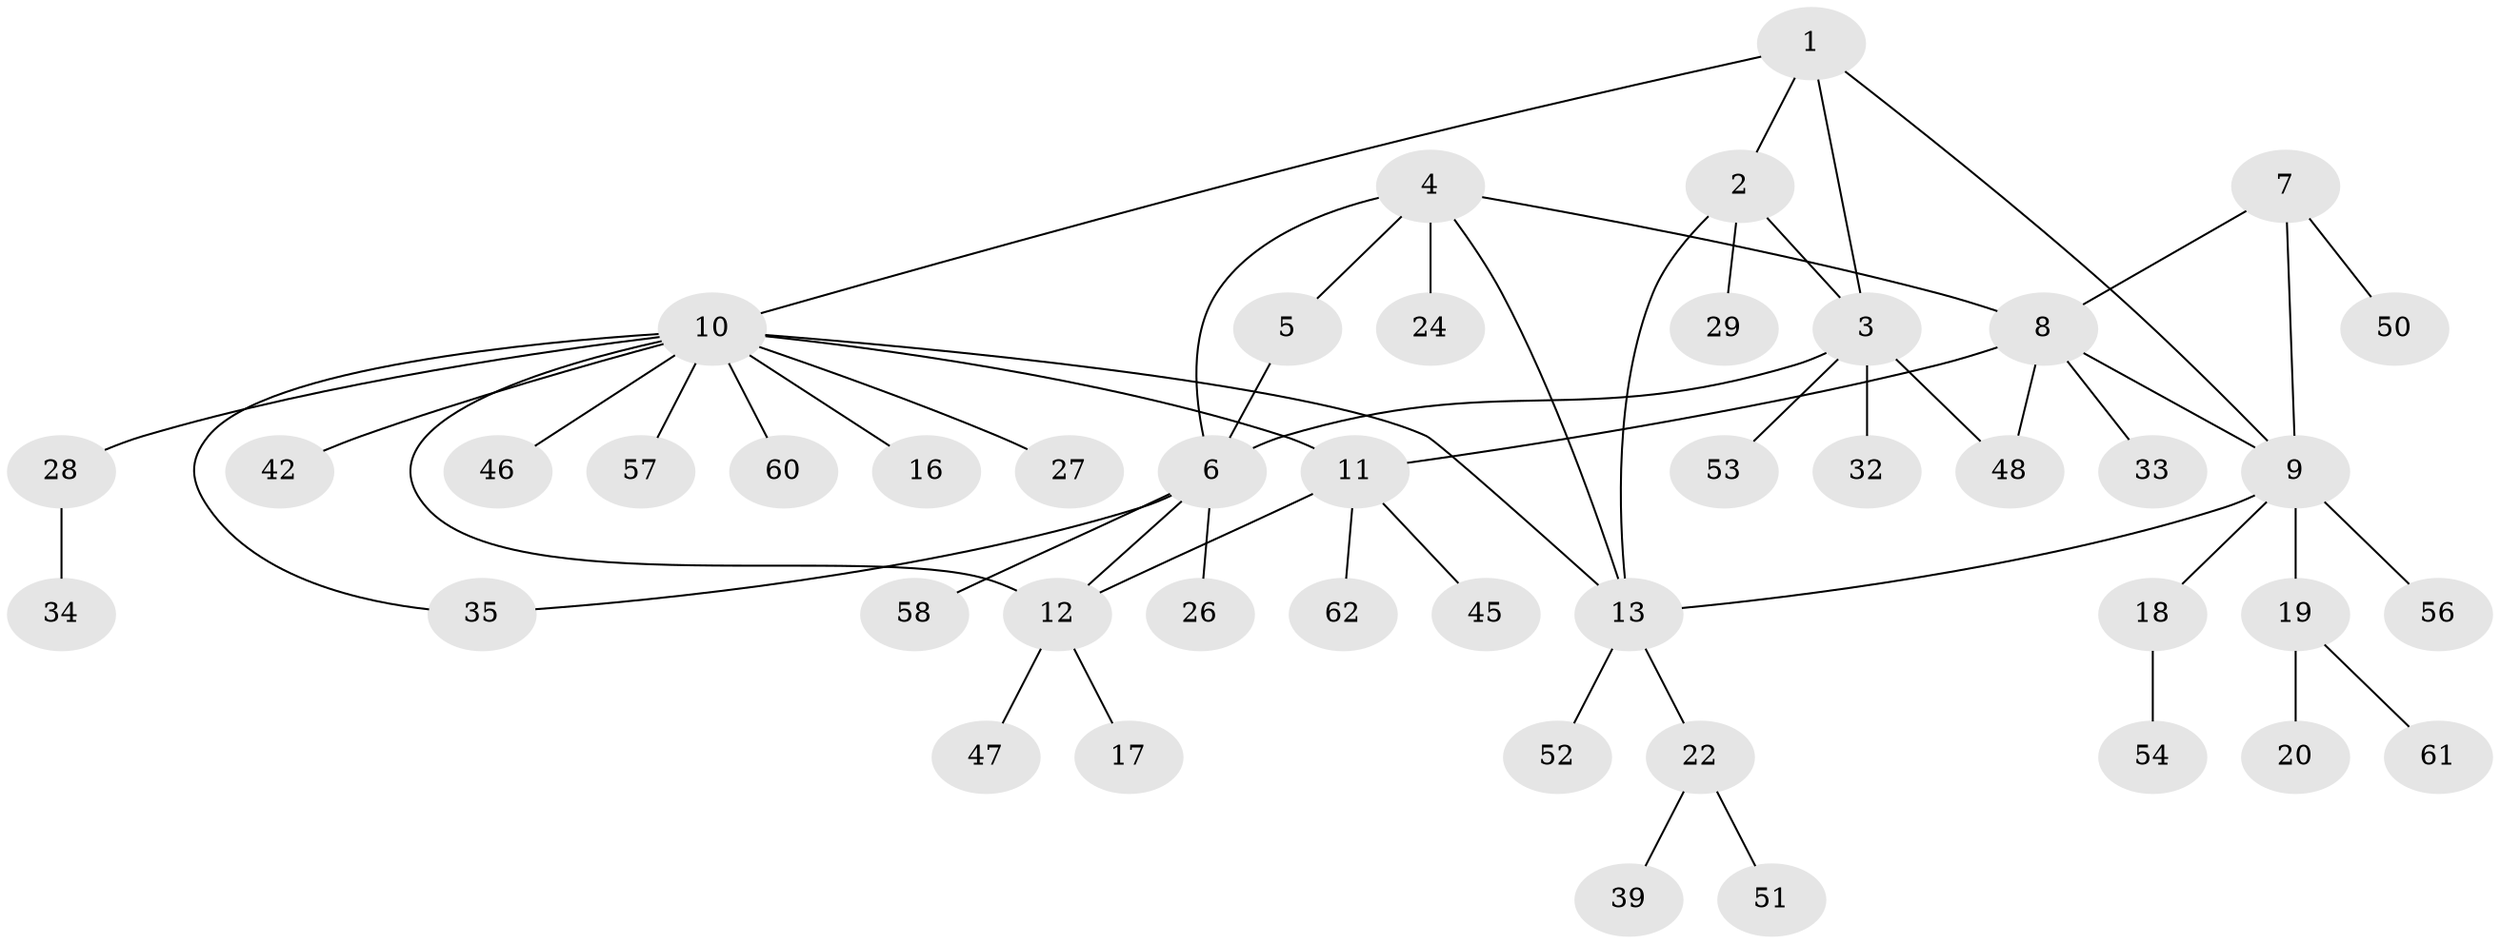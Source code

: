// Generated by graph-tools (version 1.1) at 2025/24/03/03/25 07:24:12]
// undirected, 45 vertices, 56 edges
graph export_dot {
graph [start="1"]
  node [color=gray90,style=filled];
  1 [super="+36"];
  2 [super="+37"];
  3 [super="+40"];
  4 [super="+23"];
  5;
  6 [super="+41"];
  7 [super="+63"];
  8 [super="+21"];
  9 [super="+38"];
  10 [super="+15"];
  11 [super="+43"];
  12 [super="+25"];
  13 [super="+14"];
  16 [super="+55"];
  17;
  18 [super="+64"];
  19 [super="+30"];
  20;
  22 [super="+59"];
  24 [super="+31"];
  26;
  27;
  28 [super="+44"];
  29;
  32;
  33;
  34;
  35;
  39;
  42;
  45 [super="+49"];
  46;
  47;
  48;
  50;
  51;
  52;
  53;
  54;
  56;
  57;
  58;
  60;
  61;
  62;
  1 -- 2;
  1 -- 3;
  1 -- 9;
  1 -- 10;
  2 -- 3;
  2 -- 13;
  2 -- 29;
  3 -- 6;
  3 -- 32;
  3 -- 48;
  3 -- 53;
  4 -- 5;
  4 -- 6;
  4 -- 8;
  4 -- 24;
  4 -- 13;
  5 -- 6;
  6 -- 12;
  6 -- 26;
  6 -- 35;
  6 -- 58;
  7 -- 8;
  7 -- 9;
  7 -- 50;
  8 -- 9;
  8 -- 11;
  8 -- 48;
  8 -- 33;
  9 -- 18;
  9 -- 19;
  9 -- 56;
  9 -- 13;
  10 -- 11;
  10 -- 12;
  10 -- 27;
  10 -- 28;
  10 -- 35;
  10 -- 42 [weight=2];
  10 -- 57;
  10 -- 60;
  10 -- 16;
  10 -- 13 [weight=2];
  10 -- 46;
  11 -- 12;
  11 -- 45;
  11 -- 62;
  12 -- 17;
  12 -- 47;
  13 -- 52;
  13 -- 22;
  18 -- 54;
  19 -- 20;
  19 -- 61;
  22 -- 39;
  22 -- 51;
  28 -- 34;
}
